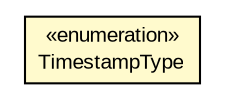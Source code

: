 #!/usr/local/bin/dot
#
# Class diagram 
# Generated by UMLGraph version R5_6-24-gf6e263 (http://www.umlgraph.org/)
#

digraph G {
	edge [fontname="arial",fontsize=10,labelfontname="arial",labelfontsize=10];
	node [fontname="arial",fontsize=10,shape=plaintext];
	nodesep=0.25;
	ranksep=0.5;
	// eu.europa.esig.dss.x509.TimestampType
	c727145 [label=<<table title="eu.europa.esig.dss.x509.TimestampType" border="0" cellborder="1" cellspacing="0" cellpadding="2" port="p" bgcolor="lemonChiffon" href="./TimestampType.html">
		<tr><td><table border="0" cellspacing="0" cellpadding="1">
<tr><td align="center" balign="center"> &#171;enumeration&#187; </td></tr>
<tr><td align="center" balign="center"> TimestampType </td></tr>
		</table></td></tr>
		</table>>, URL="./TimestampType.html", fontname="arial", fontcolor="black", fontsize=10.0];
}

